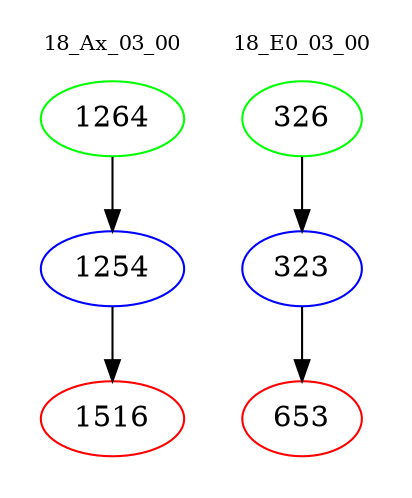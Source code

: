 digraph{
subgraph cluster_0 {
color = white
label = "18_Ax_03_00";
fontsize=10;
T0_1264 [label="1264", color="green"]
T0_1264 -> T0_1254 [color="black"]
T0_1254 [label="1254", color="blue"]
T0_1254 -> T0_1516 [color="black"]
T0_1516 [label="1516", color="red"]
}
subgraph cluster_1 {
color = white
label = "18_E0_03_00";
fontsize=10;
T1_326 [label="326", color="green"]
T1_326 -> T1_323 [color="black"]
T1_323 [label="323", color="blue"]
T1_323 -> T1_653 [color="black"]
T1_653 [label="653", color="red"]
}
}
